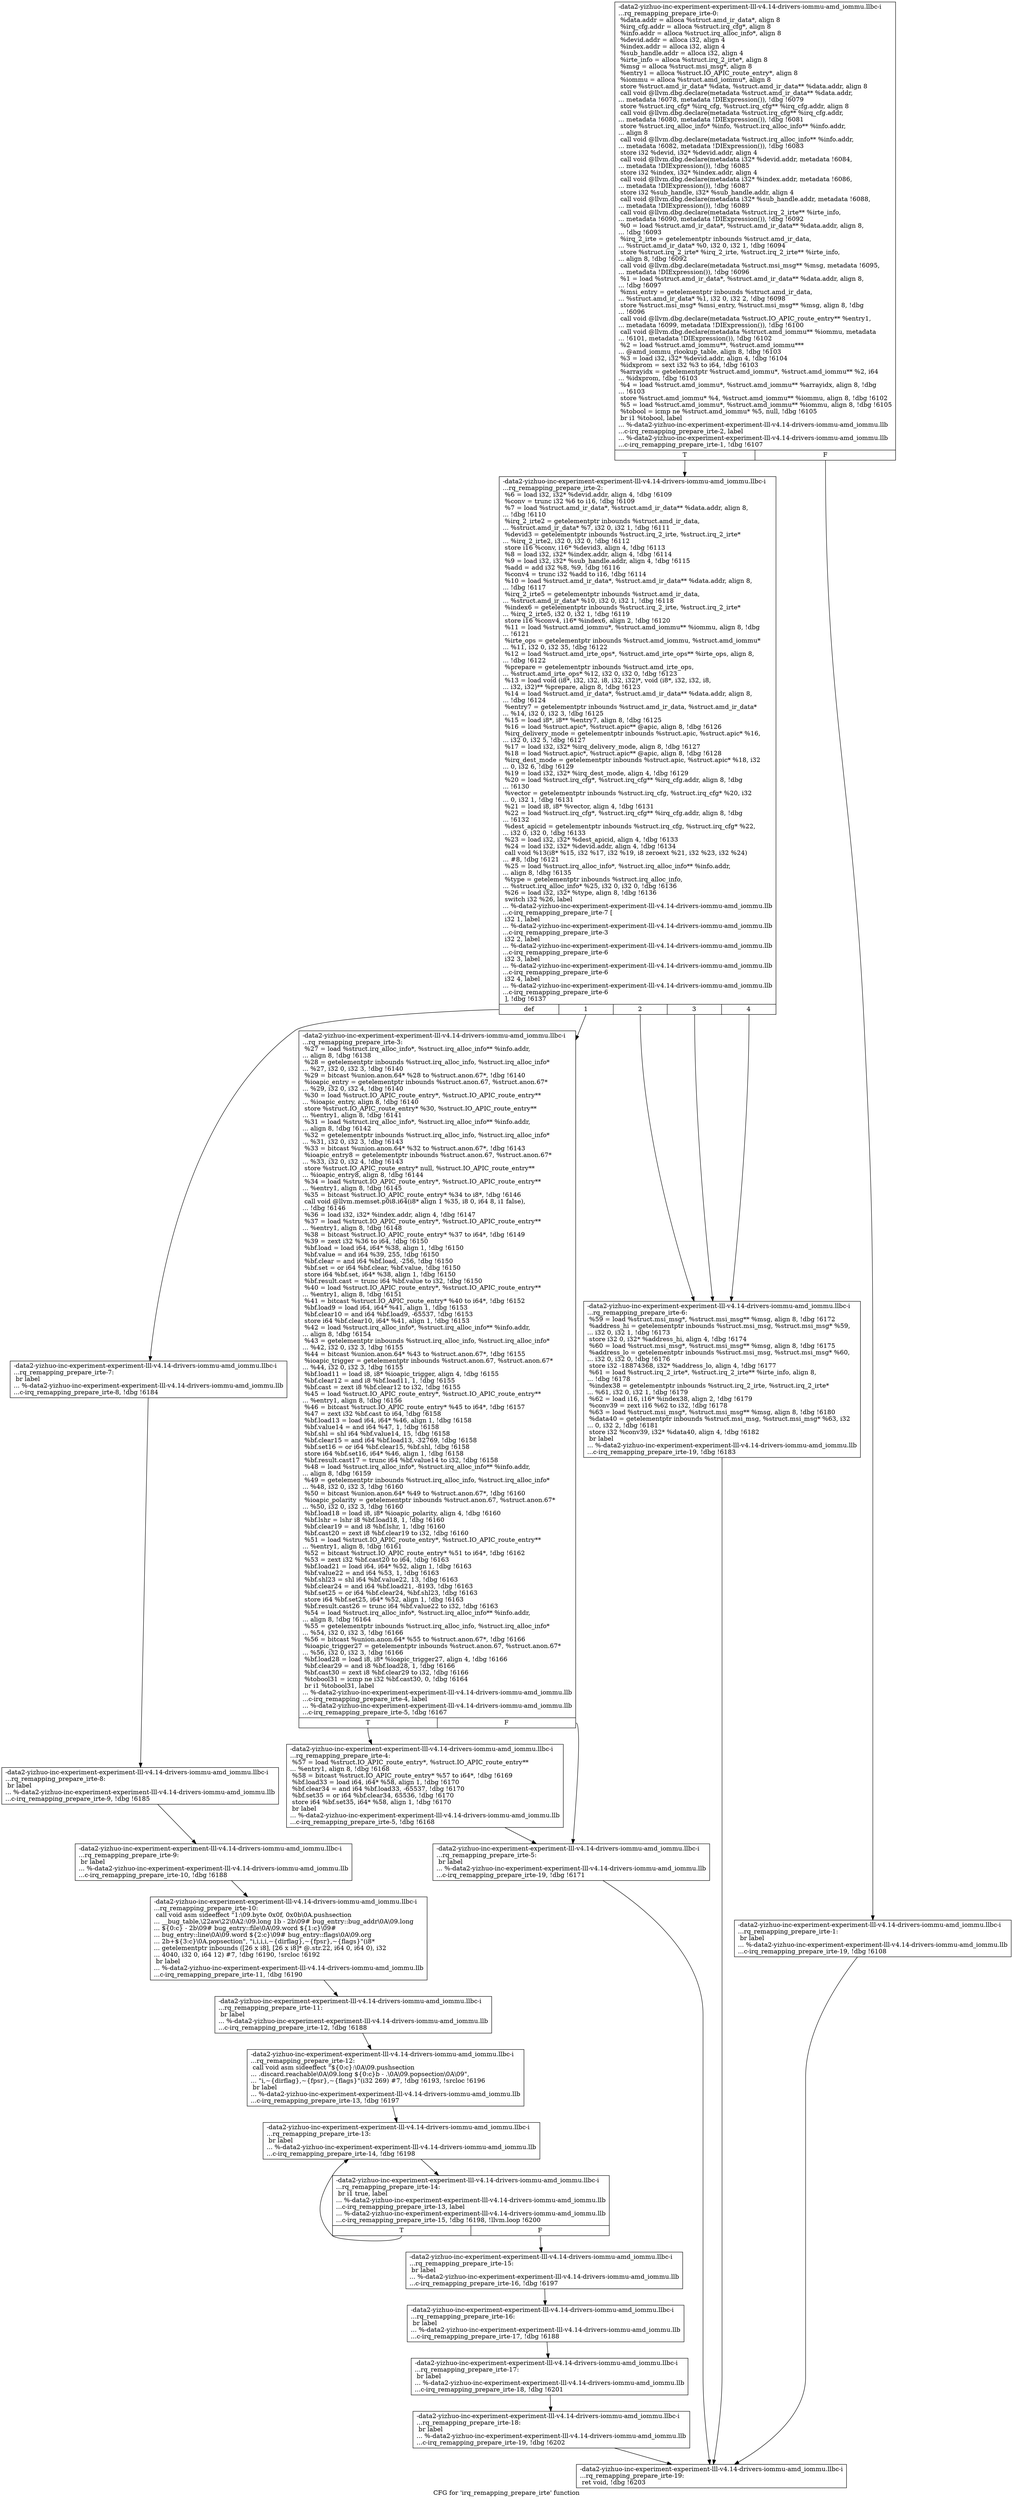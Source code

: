 digraph "CFG for 'irq_remapping_prepare_irte' function" {
	label="CFG for 'irq_remapping_prepare_irte' function";

	Node0x561b949f7aa0 [shape=record,label="{-data2-yizhuo-inc-experiment-experiment-lll-v4.14-drivers-iommu-amd_iommu.llbc-i\l...rq_remapping_prepare_irte-0:\l  %data.addr = alloca %struct.amd_ir_data*, align 8\l  %irq_cfg.addr = alloca %struct.irq_cfg*, align 8\l  %info.addr = alloca %struct.irq_alloc_info*, align 8\l  %devid.addr = alloca i32, align 4\l  %index.addr = alloca i32, align 4\l  %sub_handle.addr = alloca i32, align 4\l  %irte_info = alloca %struct.irq_2_irte*, align 8\l  %msg = alloca %struct.msi_msg*, align 8\l  %entry1 = alloca %struct.IO_APIC_route_entry*, align 8\l  %iommu = alloca %struct.amd_iommu*, align 8\l  store %struct.amd_ir_data* %data, %struct.amd_ir_data** %data.addr, align 8\l  call void @llvm.dbg.declare(metadata %struct.amd_ir_data** %data.addr,\l... metadata !6078, metadata !DIExpression()), !dbg !6079\l  store %struct.irq_cfg* %irq_cfg, %struct.irq_cfg** %irq_cfg.addr, align 8\l  call void @llvm.dbg.declare(metadata %struct.irq_cfg** %irq_cfg.addr,\l... metadata !6080, metadata !DIExpression()), !dbg !6081\l  store %struct.irq_alloc_info* %info, %struct.irq_alloc_info** %info.addr,\l... align 8\l  call void @llvm.dbg.declare(metadata %struct.irq_alloc_info** %info.addr,\l... metadata !6082, metadata !DIExpression()), !dbg !6083\l  store i32 %devid, i32* %devid.addr, align 4\l  call void @llvm.dbg.declare(metadata i32* %devid.addr, metadata !6084,\l... metadata !DIExpression()), !dbg !6085\l  store i32 %index, i32* %index.addr, align 4\l  call void @llvm.dbg.declare(metadata i32* %index.addr, metadata !6086,\l... metadata !DIExpression()), !dbg !6087\l  store i32 %sub_handle, i32* %sub_handle.addr, align 4\l  call void @llvm.dbg.declare(metadata i32* %sub_handle.addr, metadata !6088,\l... metadata !DIExpression()), !dbg !6089\l  call void @llvm.dbg.declare(metadata %struct.irq_2_irte** %irte_info,\l... metadata !6090, metadata !DIExpression()), !dbg !6092\l  %0 = load %struct.amd_ir_data*, %struct.amd_ir_data** %data.addr, align 8,\l... !dbg !6093\l  %irq_2_irte = getelementptr inbounds %struct.amd_ir_data,\l... %struct.amd_ir_data* %0, i32 0, i32 1, !dbg !6094\l  store %struct.irq_2_irte* %irq_2_irte, %struct.irq_2_irte** %irte_info,\l... align 8, !dbg !6092\l  call void @llvm.dbg.declare(metadata %struct.msi_msg** %msg, metadata !6095,\l... metadata !DIExpression()), !dbg !6096\l  %1 = load %struct.amd_ir_data*, %struct.amd_ir_data** %data.addr, align 8,\l... !dbg !6097\l  %msi_entry = getelementptr inbounds %struct.amd_ir_data,\l... %struct.amd_ir_data* %1, i32 0, i32 2, !dbg !6098\l  store %struct.msi_msg* %msi_entry, %struct.msi_msg** %msg, align 8, !dbg\l... !6096\l  call void @llvm.dbg.declare(metadata %struct.IO_APIC_route_entry** %entry1,\l... metadata !6099, metadata !DIExpression()), !dbg !6100\l  call void @llvm.dbg.declare(metadata %struct.amd_iommu** %iommu, metadata\l... !6101, metadata !DIExpression()), !dbg !6102\l  %2 = load %struct.amd_iommu**, %struct.amd_iommu***\l... @amd_iommu_rlookup_table, align 8, !dbg !6103\l  %3 = load i32, i32* %devid.addr, align 4, !dbg !6104\l  %idxprom = sext i32 %3 to i64, !dbg !6103\l  %arrayidx = getelementptr %struct.amd_iommu*, %struct.amd_iommu** %2, i64\l... %idxprom, !dbg !6103\l  %4 = load %struct.amd_iommu*, %struct.amd_iommu** %arrayidx, align 8, !dbg\l... !6103\l  store %struct.amd_iommu* %4, %struct.amd_iommu** %iommu, align 8, !dbg !6102\l  %5 = load %struct.amd_iommu*, %struct.amd_iommu** %iommu, align 8, !dbg !6105\l  %tobool = icmp ne %struct.amd_iommu* %5, null, !dbg !6105\l  br i1 %tobool, label\l... %-data2-yizhuo-inc-experiment-experiment-lll-v4.14-drivers-iommu-amd_iommu.llb\l...c-irq_remapping_prepare_irte-2, label\l... %-data2-yizhuo-inc-experiment-experiment-lll-v4.14-drivers-iommu-amd_iommu.llb\l...c-irq_remapping_prepare_irte-1, !dbg !6107\l|{<s0>T|<s1>F}}"];
	Node0x561b949f7aa0:s0 -> Node0x561b949ffdd0;
	Node0x561b949f7aa0:s1 -> Node0x561b949ffd80;
	Node0x561b949ffd80 [shape=record,label="{-data2-yizhuo-inc-experiment-experiment-lll-v4.14-drivers-iommu-amd_iommu.llbc-i\l...rq_remapping_prepare_irte-1: \l  br label\l... %-data2-yizhuo-inc-experiment-experiment-lll-v4.14-drivers-iommu-amd_iommu.llb\l...c-irq_remapping_prepare_irte-19, !dbg !6108\l}"];
	Node0x561b949ffd80 -> Node0x561b94a00320;
	Node0x561b949ffdd0 [shape=record,label="{-data2-yizhuo-inc-experiment-experiment-lll-v4.14-drivers-iommu-amd_iommu.llbc-i\l...rq_remapping_prepare_irte-2: \l  %6 = load i32, i32* %devid.addr, align 4, !dbg !6109\l  %conv = trunc i32 %6 to i16, !dbg !6109\l  %7 = load %struct.amd_ir_data*, %struct.amd_ir_data** %data.addr, align 8,\l... !dbg !6110\l  %irq_2_irte2 = getelementptr inbounds %struct.amd_ir_data,\l... %struct.amd_ir_data* %7, i32 0, i32 1, !dbg !6111\l  %devid3 = getelementptr inbounds %struct.irq_2_irte, %struct.irq_2_irte*\l... %irq_2_irte2, i32 0, i32 0, !dbg !6112\l  store i16 %conv, i16* %devid3, align 4, !dbg !6113\l  %8 = load i32, i32* %index.addr, align 4, !dbg !6114\l  %9 = load i32, i32* %sub_handle.addr, align 4, !dbg !6115\l  %add = add i32 %8, %9, !dbg !6116\l  %conv4 = trunc i32 %add to i16, !dbg !6114\l  %10 = load %struct.amd_ir_data*, %struct.amd_ir_data** %data.addr, align 8,\l... !dbg !6117\l  %irq_2_irte5 = getelementptr inbounds %struct.amd_ir_data,\l... %struct.amd_ir_data* %10, i32 0, i32 1, !dbg !6118\l  %index6 = getelementptr inbounds %struct.irq_2_irte, %struct.irq_2_irte*\l... %irq_2_irte5, i32 0, i32 1, !dbg !6119\l  store i16 %conv4, i16* %index6, align 2, !dbg !6120\l  %11 = load %struct.amd_iommu*, %struct.amd_iommu** %iommu, align 8, !dbg\l... !6121\l  %irte_ops = getelementptr inbounds %struct.amd_iommu, %struct.amd_iommu*\l... %11, i32 0, i32 35, !dbg !6122\l  %12 = load %struct.amd_irte_ops*, %struct.amd_irte_ops** %irte_ops, align 8,\l... !dbg !6122\l  %prepare = getelementptr inbounds %struct.amd_irte_ops,\l... %struct.amd_irte_ops* %12, i32 0, i32 0, !dbg !6123\l  %13 = load void (i8*, i32, i32, i8, i32, i32)*, void (i8*, i32, i32, i8,\l... i32, i32)** %prepare, align 8, !dbg !6123\l  %14 = load %struct.amd_ir_data*, %struct.amd_ir_data** %data.addr, align 8,\l... !dbg !6124\l  %entry7 = getelementptr inbounds %struct.amd_ir_data, %struct.amd_ir_data*\l... %14, i32 0, i32 3, !dbg !6125\l  %15 = load i8*, i8** %entry7, align 8, !dbg !6125\l  %16 = load %struct.apic*, %struct.apic** @apic, align 8, !dbg !6126\l  %irq_delivery_mode = getelementptr inbounds %struct.apic, %struct.apic* %16,\l... i32 0, i32 5, !dbg !6127\l  %17 = load i32, i32* %irq_delivery_mode, align 8, !dbg !6127\l  %18 = load %struct.apic*, %struct.apic** @apic, align 8, !dbg !6128\l  %irq_dest_mode = getelementptr inbounds %struct.apic, %struct.apic* %18, i32\l... 0, i32 6, !dbg !6129\l  %19 = load i32, i32* %irq_dest_mode, align 4, !dbg !6129\l  %20 = load %struct.irq_cfg*, %struct.irq_cfg** %irq_cfg.addr, align 8, !dbg\l... !6130\l  %vector = getelementptr inbounds %struct.irq_cfg, %struct.irq_cfg* %20, i32\l... 0, i32 1, !dbg !6131\l  %21 = load i8, i8* %vector, align 4, !dbg !6131\l  %22 = load %struct.irq_cfg*, %struct.irq_cfg** %irq_cfg.addr, align 8, !dbg\l... !6132\l  %dest_apicid = getelementptr inbounds %struct.irq_cfg, %struct.irq_cfg* %22,\l... i32 0, i32 0, !dbg !6133\l  %23 = load i32, i32* %dest_apicid, align 4, !dbg !6133\l  %24 = load i32, i32* %devid.addr, align 4, !dbg !6134\l  call void %13(i8* %15, i32 %17, i32 %19, i8 zeroext %21, i32 %23, i32 %24)\l... #8, !dbg !6121\l  %25 = load %struct.irq_alloc_info*, %struct.irq_alloc_info** %info.addr,\l... align 8, !dbg !6135\l  %type = getelementptr inbounds %struct.irq_alloc_info,\l... %struct.irq_alloc_info* %25, i32 0, i32 0, !dbg !6136\l  %26 = load i32, i32* %type, align 8, !dbg !6136\l  switch i32 %26, label\l... %-data2-yizhuo-inc-experiment-experiment-lll-v4.14-drivers-iommu-amd_iommu.llb\l...c-irq_remapping_prepare_irte-7 [\l    i32 1, label\l... %-data2-yizhuo-inc-experiment-experiment-lll-v4.14-drivers-iommu-amd_iommu.llb\l...c-irq_remapping_prepare_irte-3\l    i32 2, label\l... %-data2-yizhuo-inc-experiment-experiment-lll-v4.14-drivers-iommu-amd_iommu.llb\l...c-irq_remapping_prepare_irte-6\l    i32 3, label\l... %-data2-yizhuo-inc-experiment-experiment-lll-v4.14-drivers-iommu-amd_iommu.llb\l...c-irq_remapping_prepare_irte-6\l    i32 4, label\l... %-data2-yizhuo-inc-experiment-experiment-lll-v4.14-drivers-iommu-amd_iommu.llb\l...c-irq_remapping_prepare_irte-6\l  ], !dbg !6137\l|{<s0>def|<s1>1|<s2>2|<s3>3|<s4>4}}"];
	Node0x561b949ffdd0:s0 -> Node0x561b949fff60;
	Node0x561b949ffdd0:s1 -> Node0x561b949ffe20;
	Node0x561b949ffdd0:s2 -> Node0x561b949fff10;
	Node0x561b949ffdd0:s3 -> Node0x561b949fff10;
	Node0x561b949ffdd0:s4 -> Node0x561b949fff10;
	Node0x561b949ffe20 [shape=record,label="{-data2-yizhuo-inc-experiment-experiment-lll-v4.14-drivers-iommu-amd_iommu.llbc-i\l...rq_remapping_prepare_irte-3: \l  %27 = load %struct.irq_alloc_info*, %struct.irq_alloc_info** %info.addr,\l... align 8, !dbg !6138\l  %28 = getelementptr inbounds %struct.irq_alloc_info, %struct.irq_alloc_info*\l... %27, i32 0, i32 3, !dbg !6140\l  %29 = bitcast %union.anon.64* %28 to %struct.anon.67*, !dbg !6140\l  %ioapic_entry = getelementptr inbounds %struct.anon.67, %struct.anon.67*\l... %29, i32 0, i32 4, !dbg !6140\l  %30 = load %struct.IO_APIC_route_entry*, %struct.IO_APIC_route_entry**\l... %ioapic_entry, align 8, !dbg !6140\l  store %struct.IO_APIC_route_entry* %30, %struct.IO_APIC_route_entry**\l... %entry1, align 8, !dbg !6141\l  %31 = load %struct.irq_alloc_info*, %struct.irq_alloc_info** %info.addr,\l... align 8, !dbg !6142\l  %32 = getelementptr inbounds %struct.irq_alloc_info, %struct.irq_alloc_info*\l... %31, i32 0, i32 3, !dbg !6143\l  %33 = bitcast %union.anon.64* %32 to %struct.anon.67*, !dbg !6143\l  %ioapic_entry8 = getelementptr inbounds %struct.anon.67, %struct.anon.67*\l... %33, i32 0, i32 4, !dbg !6143\l  store %struct.IO_APIC_route_entry* null, %struct.IO_APIC_route_entry**\l... %ioapic_entry8, align 8, !dbg !6144\l  %34 = load %struct.IO_APIC_route_entry*, %struct.IO_APIC_route_entry**\l... %entry1, align 8, !dbg !6145\l  %35 = bitcast %struct.IO_APIC_route_entry* %34 to i8*, !dbg !6146\l  call void @llvm.memset.p0i8.i64(i8* align 1 %35, i8 0, i64 8, i1 false),\l... !dbg !6146\l  %36 = load i32, i32* %index.addr, align 4, !dbg !6147\l  %37 = load %struct.IO_APIC_route_entry*, %struct.IO_APIC_route_entry**\l... %entry1, align 8, !dbg !6148\l  %38 = bitcast %struct.IO_APIC_route_entry* %37 to i64*, !dbg !6149\l  %39 = zext i32 %36 to i64, !dbg !6150\l  %bf.load = load i64, i64* %38, align 1, !dbg !6150\l  %bf.value = and i64 %39, 255, !dbg !6150\l  %bf.clear = and i64 %bf.load, -256, !dbg !6150\l  %bf.set = or i64 %bf.clear, %bf.value, !dbg !6150\l  store i64 %bf.set, i64* %38, align 1, !dbg !6150\l  %bf.result.cast = trunc i64 %bf.value to i32, !dbg !6150\l  %40 = load %struct.IO_APIC_route_entry*, %struct.IO_APIC_route_entry**\l... %entry1, align 8, !dbg !6151\l  %41 = bitcast %struct.IO_APIC_route_entry* %40 to i64*, !dbg !6152\l  %bf.load9 = load i64, i64* %41, align 1, !dbg !6153\l  %bf.clear10 = and i64 %bf.load9, -65537, !dbg !6153\l  store i64 %bf.clear10, i64* %41, align 1, !dbg !6153\l  %42 = load %struct.irq_alloc_info*, %struct.irq_alloc_info** %info.addr,\l... align 8, !dbg !6154\l  %43 = getelementptr inbounds %struct.irq_alloc_info, %struct.irq_alloc_info*\l... %42, i32 0, i32 3, !dbg !6155\l  %44 = bitcast %union.anon.64* %43 to %struct.anon.67*, !dbg !6155\l  %ioapic_trigger = getelementptr inbounds %struct.anon.67, %struct.anon.67*\l... %44, i32 0, i32 3, !dbg !6155\l  %bf.load11 = load i8, i8* %ioapic_trigger, align 4, !dbg !6155\l  %bf.clear12 = and i8 %bf.load11, 1, !dbg !6155\l  %bf.cast = zext i8 %bf.clear12 to i32, !dbg !6155\l  %45 = load %struct.IO_APIC_route_entry*, %struct.IO_APIC_route_entry**\l... %entry1, align 8, !dbg !6156\l  %46 = bitcast %struct.IO_APIC_route_entry* %45 to i64*, !dbg !6157\l  %47 = zext i32 %bf.cast to i64, !dbg !6158\l  %bf.load13 = load i64, i64* %46, align 1, !dbg !6158\l  %bf.value14 = and i64 %47, 1, !dbg !6158\l  %bf.shl = shl i64 %bf.value14, 15, !dbg !6158\l  %bf.clear15 = and i64 %bf.load13, -32769, !dbg !6158\l  %bf.set16 = or i64 %bf.clear15, %bf.shl, !dbg !6158\l  store i64 %bf.set16, i64* %46, align 1, !dbg !6158\l  %bf.result.cast17 = trunc i64 %bf.value14 to i32, !dbg !6158\l  %48 = load %struct.irq_alloc_info*, %struct.irq_alloc_info** %info.addr,\l... align 8, !dbg !6159\l  %49 = getelementptr inbounds %struct.irq_alloc_info, %struct.irq_alloc_info*\l... %48, i32 0, i32 3, !dbg !6160\l  %50 = bitcast %union.anon.64* %49 to %struct.anon.67*, !dbg !6160\l  %ioapic_polarity = getelementptr inbounds %struct.anon.67, %struct.anon.67*\l... %50, i32 0, i32 3, !dbg !6160\l  %bf.load18 = load i8, i8* %ioapic_polarity, align 4, !dbg !6160\l  %bf.lshr = lshr i8 %bf.load18, 1, !dbg !6160\l  %bf.clear19 = and i8 %bf.lshr, 1, !dbg !6160\l  %bf.cast20 = zext i8 %bf.clear19 to i32, !dbg !6160\l  %51 = load %struct.IO_APIC_route_entry*, %struct.IO_APIC_route_entry**\l... %entry1, align 8, !dbg !6161\l  %52 = bitcast %struct.IO_APIC_route_entry* %51 to i64*, !dbg !6162\l  %53 = zext i32 %bf.cast20 to i64, !dbg !6163\l  %bf.load21 = load i64, i64* %52, align 1, !dbg !6163\l  %bf.value22 = and i64 %53, 1, !dbg !6163\l  %bf.shl23 = shl i64 %bf.value22, 13, !dbg !6163\l  %bf.clear24 = and i64 %bf.load21, -8193, !dbg !6163\l  %bf.set25 = or i64 %bf.clear24, %bf.shl23, !dbg !6163\l  store i64 %bf.set25, i64* %52, align 1, !dbg !6163\l  %bf.result.cast26 = trunc i64 %bf.value22 to i32, !dbg !6163\l  %54 = load %struct.irq_alloc_info*, %struct.irq_alloc_info** %info.addr,\l... align 8, !dbg !6164\l  %55 = getelementptr inbounds %struct.irq_alloc_info, %struct.irq_alloc_info*\l... %54, i32 0, i32 3, !dbg !6166\l  %56 = bitcast %union.anon.64* %55 to %struct.anon.67*, !dbg !6166\l  %ioapic_trigger27 = getelementptr inbounds %struct.anon.67, %struct.anon.67*\l... %56, i32 0, i32 3, !dbg !6166\l  %bf.load28 = load i8, i8* %ioapic_trigger27, align 4, !dbg !6166\l  %bf.clear29 = and i8 %bf.load28, 1, !dbg !6166\l  %bf.cast30 = zext i8 %bf.clear29 to i32, !dbg !6166\l  %tobool31 = icmp ne i32 %bf.cast30, 0, !dbg !6164\l  br i1 %tobool31, label\l... %-data2-yizhuo-inc-experiment-experiment-lll-v4.14-drivers-iommu-amd_iommu.llb\l...c-irq_remapping_prepare_irte-4, label\l... %-data2-yizhuo-inc-experiment-experiment-lll-v4.14-drivers-iommu-amd_iommu.llb\l...c-irq_remapping_prepare_irte-5, !dbg !6167\l|{<s0>T|<s1>F}}"];
	Node0x561b949ffe20:s0 -> Node0x561b949ffe70;
	Node0x561b949ffe20:s1 -> Node0x561b949ffec0;
	Node0x561b949ffe70 [shape=record,label="{-data2-yizhuo-inc-experiment-experiment-lll-v4.14-drivers-iommu-amd_iommu.llbc-i\l...rq_remapping_prepare_irte-4: \l  %57 = load %struct.IO_APIC_route_entry*, %struct.IO_APIC_route_entry**\l... %entry1, align 8, !dbg !6168\l  %58 = bitcast %struct.IO_APIC_route_entry* %57 to i64*, !dbg !6169\l  %bf.load33 = load i64, i64* %58, align 1, !dbg !6170\l  %bf.clear34 = and i64 %bf.load33, -65537, !dbg !6170\l  %bf.set35 = or i64 %bf.clear34, 65536, !dbg !6170\l  store i64 %bf.set35, i64* %58, align 1, !dbg !6170\l  br label\l... %-data2-yizhuo-inc-experiment-experiment-lll-v4.14-drivers-iommu-amd_iommu.llb\l...c-irq_remapping_prepare_irte-5, !dbg !6168\l}"];
	Node0x561b949ffe70 -> Node0x561b949ffec0;
	Node0x561b949ffec0 [shape=record,label="{-data2-yizhuo-inc-experiment-experiment-lll-v4.14-drivers-iommu-amd_iommu.llbc-i\l...rq_remapping_prepare_irte-5: \l  br label\l... %-data2-yizhuo-inc-experiment-experiment-lll-v4.14-drivers-iommu-amd_iommu.llb\l...c-irq_remapping_prepare_irte-19, !dbg !6171\l}"];
	Node0x561b949ffec0 -> Node0x561b94a00320;
	Node0x561b949fff10 [shape=record,label="{-data2-yizhuo-inc-experiment-experiment-lll-v4.14-drivers-iommu-amd_iommu.llbc-i\l...rq_remapping_prepare_irte-6: \l  %59 = load %struct.msi_msg*, %struct.msi_msg** %msg, align 8, !dbg !6172\l  %address_hi = getelementptr inbounds %struct.msi_msg, %struct.msi_msg* %59,\l... i32 0, i32 1, !dbg !6173\l  store i32 0, i32* %address_hi, align 4, !dbg !6174\l  %60 = load %struct.msi_msg*, %struct.msi_msg** %msg, align 8, !dbg !6175\l  %address_lo = getelementptr inbounds %struct.msi_msg, %struct.msi_msg* %60,\l... i32 0, i32 0, !dbg !6176\l  store i32 -18874368, i32* %address_lo, align 4, !dbg !6177\l  %61 = load %struct.irq_2_irte*, %struct.irq_2_irte** %irte_info, align 8,\l... !dbg !6178\l  %index38 = getelementptr inbounds %struct.irq_2_irte, %struct.irq_2_irte*\l... %61, i32 0, i32 1, !dbg !6179\l  %62 = load i16, i16* %index38, align 2, !dbg !6179\l  %conv39 = zext i16 %62 to i32, !dbg !6178\l  %63 = load %struct.msi_msg*, %struct.msi_msg** %msg, align 8, !dbg !6180\l  %data40 = getelementptr inbounds %struct.msi_msg, %struct.msi_msg* %63, i32\l... 0, i32 2, !dbg !6181\l  store i32 %conv39, i32* %data40, align 4, !dbg !6182\l  br label\l... %-data2-yizhuo-inc-experiment-experiment-lll-v4.14-drivers-iommu-amd_iommu.llb\l...c-irq_remapping_prepare_irte-19, !dbg !6183\l}"];
	Node0x561b949fff10 -> Node0x561b94a00320;
	Node0x561b949fff60 [shape=record,label="{-data2-yizhuo-inc-experiment-experiment-lll-v4.14-drivers-iommu-amd_iommu.llbc-i\l...rq_remapping_prepare_irte-7: \l  br label\l... %-data2-yizhuo-inc-experiment-experiment-lll-v4.14-drivers-iommu-amd_iommu.llb\l...c-irq_remapping_prepare_irte-8, !dbg !6184\l}"];
	Node0x561b949fff60 -> Node0x561b949fffb0;
	Node0x561b949fffb0 [shape=record,label="{-data2-yizhuo-inc-experiment-experiment-lll-v4.14-drivers-iommu-amd_iommu.llbc-i\l...rq_remapping_prepare_irte-8: \l  br label\l... %-data2-yizhuo-inc-experiment-experiment-lll-v4.14-drivers-iommu-amd_iommu.llb\l...c-irq_remapping_prepare_irte-9, !dbg !6185\l}"];
	Node0x561b949fffb0 -> Node0x561b94a00000;
	Node0x561b94a00000 [shape=record,label="{-data2-yizhuo-inc-experiment-experiment-lll-v4.14-drivers-iommu-amd_iommu.llbc-i\l...rq_remapping_prepare_irte-9: \l  br label\l... %-data2-yizhuo-inc-experiment-experiment-lll-v4.14-drivers-iommu-amd_iommu.llb\l...c-irq_remapping_prepare_irte-10, !dbg !6188\l}"];
	Node0x561b94a00000 -> Node0x561b94a00050;
	Node0x561b94a00050 [shape=record,label="{-data2-yizhuo-inc-experiment-experiment-lll-v4.14-drivers-iommu-amd_iommu.llbc-i\l...rq_remapping_prepare_irte-10: \l  call void asm sideeffect \"1:\\09.byte 0x0f, 0x0b\\0A.pushsection\l... __bug_table,\\22aw\\22\\0A2:\\09.long 1b - 2b\\09# bug_entry::bug_addr\\0A\\09.long\l... $\{0:c\} - 2b\\09# bug_entry::file\\0A\\09.word $\{1:c\}\\09#\l... bug_entry::line\\0A\\09.word $\{2:c\}\\09# bug_entry::flags\\0A\\09.org\l... 2b+$\{3:c\}\\0A.popsection\", \"i,i,i,i,~\{dirflag\},~\{fpsr\},~\{flags\}\"(i8*\l... getelementptr inbounds ([26 x i8], [26 x i8]* @.str.22, i64 0, i64 0), i32\l... 4040, i32 0, i64 12) #7, !dbg !6190, !srcloc !6192\l  br label\l... %-data2-yizhuo-inc-experiment-experiment-lll-v4.14-drivers-iommu-amd_iommu.llb\l...c-irq_remapping_prepare_irte-11, !dbg !6190\l}"];
	Node0x561b94a00050 -> Node0x561b94a000a0;
	Node0x561b94a000a0 [shape=record,label="{-data2-yizhuo-inc-experiment-experiment-lll-v4.14-drivers-iommu-amd_iommu.llbc-i\l...rq_remapping_prepare_irte-11: \l  br label\l... %-data2-yizhuo-inc-experiment-experiment-lll-v4.14-drivers-iommu-amd_iommu.llb\l...c-irq_remapping_prepare_irte-12, !dbg !6188\l}"];
	Node0x561b94a000a0 -> Node0x561b94a000f0;
	Node0x561b94a000f0 [shape=record,label="{-data2-yizhuo-inc-experiment-experiment-lll-v4.14-drivers-iommu-amd_iommu.llbc-i\l...rq_remapping_prepare_irte-12: \l  call void asm sideeffect \"$\{0:c\}:\\0A\\09.pushsection\l... .discard.reachable\\0A\\09.long $\{0:c\}b - .\\0A\\09.popsection\\0A\\09\",\l... \"i,~\{dirflag\},~\{fpsr\},~\{flags\}\"(i32 269) #7, !dbg !6193, !srcloc !6196\l  br label\l... %-data2-yizhuo-inc-experiment-experiment-lll-v4.14-drivers-iommu-amd_iommu.llb\l...c-irq_remapping_prepare_irte-13, !dbg !6197\l}"];
	Node0x561b94a000f0 -> Node0x561b94a00140;
	Node0x561b94a00140 [shape=record,label="{-data2-yizhuo-inc-experiment-experiment-lll-v4.14-drivers-iommu-amd_iommu.llbc-i\l...rq_remapping_prepare_irte-13: \l  br label\l... %-data2-yizhuo-inc-experiment-experiment-lll-v4.14-drivers-iommu-amd_iommu.llb\l...c-irq_remapping_prepare_irte-14, !dbg !6198\l}"];
	Node0x561b94a00140 -> Node0x561b94a00190;
	Node0x561b94a00190 [shape=record,label="{-data2-yizhuo-inc-experiment-experiment-lll-v4.14-drivers-iommu-amd_iommu.llbc-i\l...rq_remapping_prepare_irte-14: \l  br i1 true, label\l... %-data2-yizhuo-inc-experiment-experiment-lll-v4.14-drivers-iommu-amd_iommu.llb\l...c-irq_remapping_prepare_irte-13, label\l... %-data2-yizhuo-inc-experiment-experiment-lll-v4.14-drivers-iommu-amd_iommu.llb\l...c-irq_remapping_prepare_irte-15, !dbg !6198, !llvm.loop !6200\l|{<s0>T|<s1>F}}"];
	Node0x561b94a00190:s0 -> Node0x561b94a00140;
	Node0x561b94a00190:s1 -> Node0x561b94a001e0;
	Node0x561b94a001e0 [shape=record,label="{-data2-yizhuo-inc-experiment-experiment-lll-v4.14-drivers-iommu-amd_iommu.llbc-i\l...rq_remapping_prepare_irte-15: \l  br label\l... %-data2-yizhuo-inc-experiment-experiment-lll-v4.14-drivers-iommu-amd_iommu.llb\l...c-irq_remapping_prepare_irte-16, !dbg !6197\l}"];
	Node0x561b94a001e0 -> Node0x561b94a00230;
	Node0x561b94a00230 [shape=record,label="{-data2-yizhuo-inc-experiment-experiment-lll-v4.14-drivers-iommu-amd_iommu.llbc-i\l...rq_remapping_prepare_irte-16: \l  br label\l... %-data2-yizhuo-inc-experiment-experiment-lll-v4.14-drivers-iommu-amd_iommu.llb\l...c-irq_remapping_prepare_irte-17, !dbg !6188\l}"];
	Node0x561b94a00230 -> Node0x561b94a00280;
	Node0x561b94a00280 [shape=record,label="{-data2-yizhuo-inc-experiment-experiment-lll-v4.14-drivers-iommu-amd_iommu.llbc-i\l...rq_remapping_prepare_irte-17: \l  br label\l... %-data2-yizhuo-inc-experiment-experiment-lll-v4.14-drivers-iommu-amd_iommu.llb\l...c-irq_remapping_prepare_irte-18, !dbg !6201\l}"];
	Node0x561b94a00280 -> Node0x561b94a002d0;
	Node0x561b94a002d0 [shape=record,label="{-data2-yizhuo-inc-experiment-experiment-lll-v4.14-drivers-iommu-amd_iommu.llbc-i\l...rq_remapping_prepare_irte-18: \l  br label\l... %-data2-yizhuo-inc-experiment-experiment-lll-v4.14-drivers-iommu-amd_iommu.llb\l...c-irq_remapping_prepare_irte-19, !dbg !6202\l}"];
	Node0x561b94a002d0 -> Node0x561b94a00320;
	Node0x561b94a00320 [shape=record,label="{-data2-yizhuo-inc-experiment-experiment-lll-v4.14-drivers-iommu-amd_iommu.llbc-i\l...rq_remapping_prepare_irte-19: \l  ret void, !dbg !6203\l}"];
}
